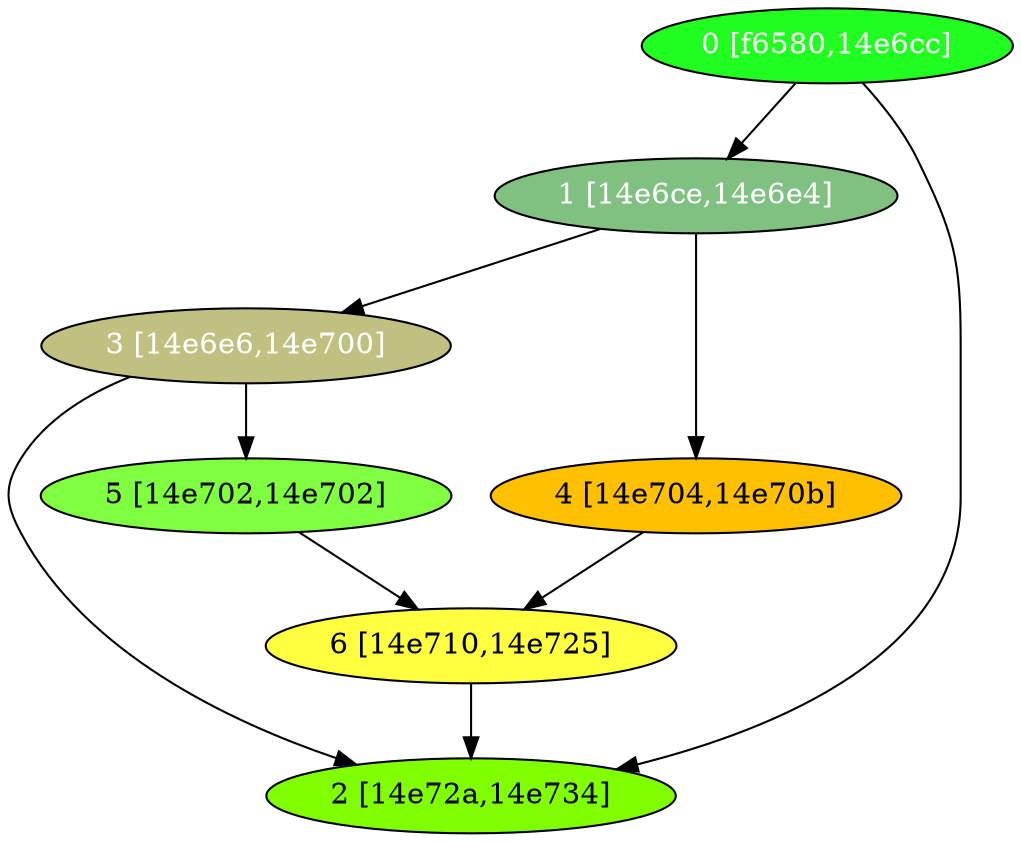 diGraph libnss3{
	libnss3_0  [style=filled fillcolor="#20FF20" fontcolor="#ffffff" shape=oval label="0 [f6580,14e6cc]"]
	libnss3_1  [style=filled fillcolor="#80C080" fontcolor="#ffffff" shape=oval label="1 [14e6ce,14e6e4]"]
	libnss3_2  [style=filled fillcolor="#80FF00" fontcolor="#000000" shape=oval label="2 [14e72a,14e734]"]
	libnss3_3  [style=filled fillcolor="#C0C080" fontcolor="#ffffff" shape=oval label="3 [14e6e6,14e700]"]
	libnss3_4  [style=filled fillcolor="#FFC000" fontcolor="#000000" shape=oval label="4 [14e704,14e70b]"]
	libnss3_5  [style=filled fillcolor="#80FF40" fontcolor="#000000" shape=oval label="5 [14e702,14e702]"]
	libnss3_6  [style=filled fillcolor="#FFFF40" fontcolor="#000000" shape=oval label="6 [14e710,14e725]"]

	libnss3_0 -> libnss3_1
	libnss3_0 -> libnss3_2
	libnss3_1 -> libnss3_3
	libnss3_1 -> libnss3_4
	libnss3_3 -> libnss3_2
	libnss3_3 -> libnss3_5
	libnss3_4 -> libnss3_6
	libnss3_5 -> libnss3_6
	libnss3_6 -> libnss3_2
}